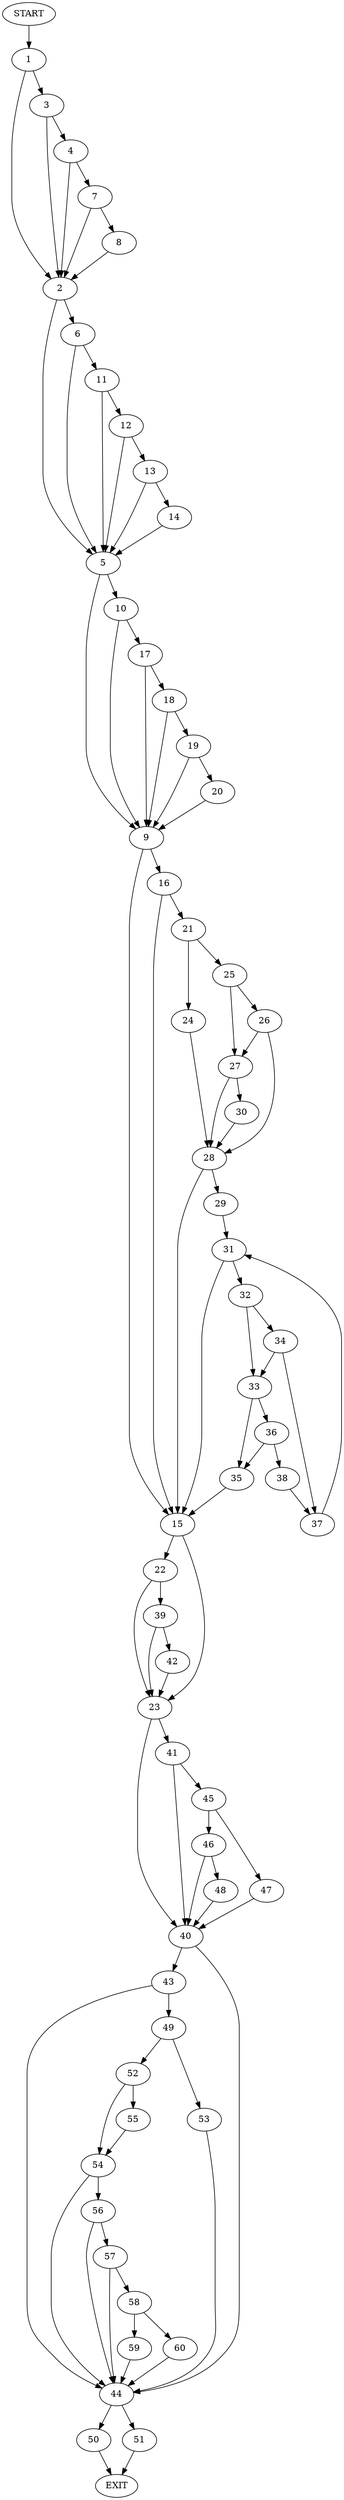 digraph {
0 [label="START"]
61 [label="EXIT"]
0 -> 1
1 -> 2
1 -> 3
3 -> 2
3 -> 4
2 -> 5
2 -> 6
4 -> 2
4 -> 7
7 -> 2
7 -> 8
8 -> 2
5 -> 9
5 -> 10
6 -> 5
6 -> 11
11 -> 5
11 -> 12
12 -> 5
12 -> 13
13 -> 5
13 -> 14
14 -> 5
9 -> 15
9 -> 16
10 -> 17
10 -> 9
17 -> 18
17 -> 9
18 -> 19
18 -> 9
19 -> 9
19 -> 20
20 -> 9
16 -> 21
16 -> 15
15 -> 22
15 -> 23
21 -> 24
21 -> 25
25 -> 26
25 -> 27
24 -> 28
28 -> 15
28 -> 29
27 -> 30
27 -> 28
26 -> 27
26 -> 28
30 -> 28
29 -> 31
31 -> 32
31 -> 15
32 -> 33
32 -> 34
33 -> 35
33 -> 36
34 -> 33
34 -> 37
37 -> 31
35 -> 15
36 -> 35
36 -> 38
38 -> 37
22 -> 39
22 -> 23
23 -> 40
23 -> 41
39 -> 42
39 -> 23
42 -> 23
40 -> 43
40 -> 44
41 -> 40
41 -> 45
45 -> 46
45 -> 47
46 -> 48
46 -> 40
47 -> 40
48 -> 40
43 -> 44
43 -> 49
44 -> 50
44 -> 51
49 -> 52
49 -> 53
53 -> 44
52 -> 54
52 -> 55
55 -> 54
54 -> 56
54 -> 44
56 -> 44
56 -> 57
57 -> 58
57 -> 44
58 -> 59
58 -> 60
59 -> 44
60 -> 44
50 -> 61
51 -> 61
}
